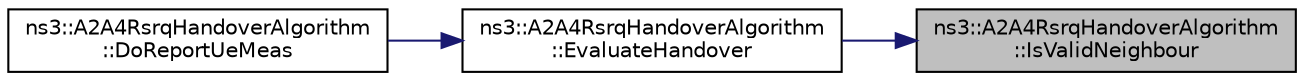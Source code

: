 digraph "ns3::A2A4RsrqHandoverAlgorithm::IsValidNeighbour"
{
 // LATEX_PDF_SIZE
  edge [fontname="Helvetica",fontsize="10",labelfontname="Helvetica",labelfontsize="10"];
  node [fontname="Helvetica",fontsize="10",shape=record];
  rankdir="RL";
  Node1 [label="ns3::A2A4RsrqHandoverAlgorithm\l::IsValidNeighbour",height=0.2,width=0.4,color="black", fillcolor="grey75", style="filled", fontcolor="black",tooltip="Determines if a neighbour cell is a valid destination for handover."];
  Node1 -> Node2 [dir="back",color="midnightblue",fontsize="10",style="solid",fontname="Helvetica"];
  Node2 [label="ns3::A2A4RsrqHandoverAlgorithm\l::EvaluateHandover",height=0.2,width=0.4,color="black", fillcolor="white", style="filled",URL="$classns3_1_1_a2_a4_rsrq_handover_algorithm.html#a95414290544e888109dd5cbb5c022512",tooltip="Called when Event A2 is detected, then trigger a handover if needed."];
  Node2 -> Node3 [dir="back",color="midnightblue",fontsize="10",style="solid",fontname="Helvetica"];
  Node3 [label="ns3::A2A4RsrqHandoverAlgorithm\l::DoReportUeMeas",height=0.2,width=0.4,color="black", fillcolor="white", style="filled",URL="$classns3_1_1_a2_a4_rsrq_handover_algorithm.html#a49d20f578c2853426103a532e9f862ec",tooltip="Implementation of LteHandoverManagementSapProvider::ReportUeMeas."];
}
